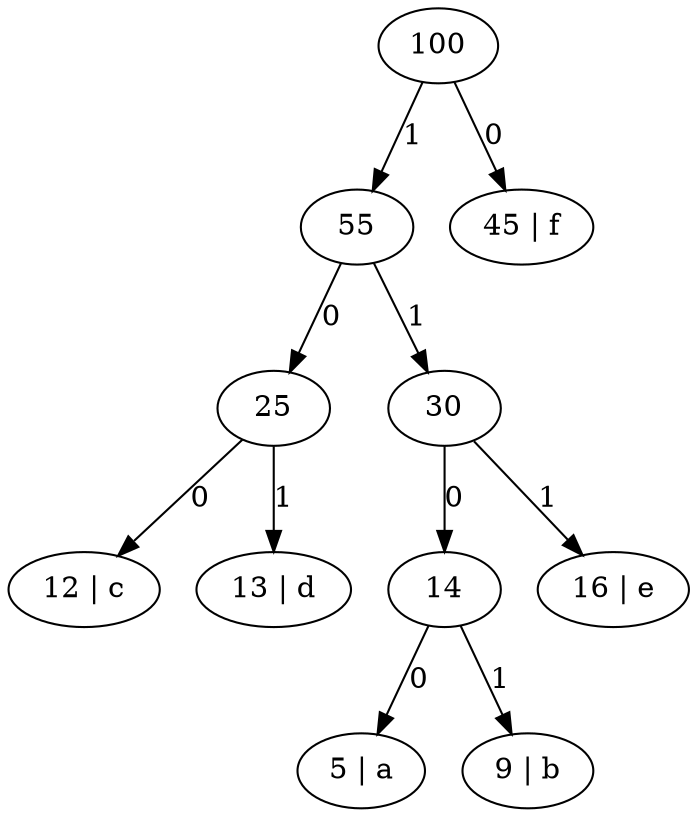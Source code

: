 // Huffman encoding tree
digraph {
	A [label=14]
	B [label="5 | a"]
	C [label="9 | b"]
		A -> B [label=0]
		A -> C [label=1]
	D [label=25]
	E [label="12 | c"]
	F [label="13 | d"]
		D -> E [label=0]
		D -> F [label=1]
	G [label=30]
	H [label="16 | e"]
		G -> A [label=0]
		G -> H [label=1]
	I [label=55]
		I -> D [label=0]
		I -> G [label=1]
	K [label=100]
	L [label="45 | f"]
		K -> L [label=0]
		K -> I [label=1]
}
